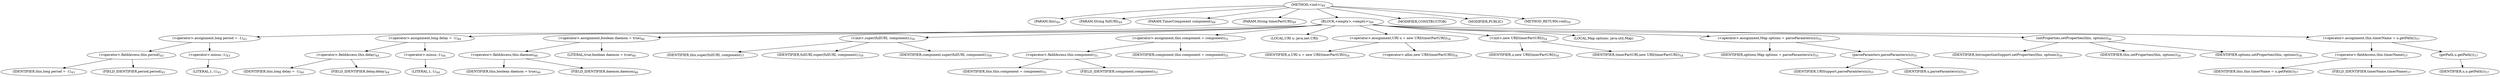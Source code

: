 digraph "&lt;init&gt;" {  
"58" [label = <(METHOD,&lt;init&gt;)<SUB>49</SUB>> ]
"4" [label = <(PARAM,this)<SUB>49</SUB>> ]
"59" [label = <(PARAM,String fullURI)<SUB>49</SUB>> ]
"60" [label = <(PARAM,TimerComponent component)<SUB>49</SUB>> ]
"61" [label = <(PARAM,String timerPartURI)<SUB>49</SUB>> ]
"62" [label = <(BLOCK,&lt;empty&gt;,&lt;empty&gt;)<SUB>49</SUB>> ]
"63" [label = <(&lt;operator&gt;.assignment,long period = -1)<SUB>43</SUB>> ]
"64" [label = <(&lt;operator&gt;.fieldAccess,this.period)<SUB>43</SUB>> ]
"65" [label = <(IDENTIFIER,this,long period = -1)<SUB>43</SUB>> ]
"66" [label = <(FIELD_IDENTIFIER,period,period)<SUB>43</SUB>> ]
"67" [label = <(&lt;operator&gt;.minus,-1)<SUB>43</SUB>> ]
"68" [label = <(LITERAL,1,-1)<SUB>43</SUB>> ]
"69" [label = <(&lt;operator&gt;.assignment,long delay = -1)<SUB>44</SUB>> ]
"70" [label = <(&lt;operator&gt;.fieldAccess,this.delay)<SUB>44</SUB>> ]
"71" [label = <(IDENTIFIER,this,long delay = -1)<SUB>44</SUB>> ]
"72" [label = <(FIELD_IDENTIFIER,delay,delay)<SUB>44</SUB>> ]
"73" [label = <(&lt;operator&gt;.minus,-1)<SUB>44</SUB>> ]
"74" [label = <(LITERAL,1,-1)<SUB>44</SUB>> ]
"75" [label = <(&lt;operator&gt;.assignment,boolean daemon = true)<SUB>46</SUB>> ]
"76" [label = <(&lt;operator&gt;.fieldAccess,this.daemon)<SUB>46</SUB>> ]
"77" [label = <(IDENTIFIER,this,boolean daemon = true)<SUB>46</SUB>> ]
"78" [label = <(FIELD_IDENTIFIER,daemon,daemon)<SUB>46</SUB>> ]
"79" [label = <(LITERAL,true,boolean daemon = true)<SUB>46</SUB>> ]
"80" [label = <(&lt;init&gt;,super(fullURI, component);)<SUB>50</SUB>> ]
"3" [label = <(IDENTIFIER,this,super(fullURI, component);)> ]
"81" [label = <(IDENTIFIER,fullURI,super(fullURI, component);)<SUB>50</SUB>> ]
"82" [label = <(IDENTIFIER,component,super(fullURI, component);)<SUB>50</SUB>> ]
"83" [label = <(&lt;operator&gt;.assignment,this.component = component)<SUB>51</SUB>> ]
"84" [label = <(&lt;operator&gt;.fieldAccess,this.component)<SUB>51</SUB>> ]
"5" [label = <(IDENTIFIER,this,this.component = component)<SUB>51</SUB>> ]
"85" [label = <(FIELD_IDENTIFIER,component,component)<SUB>51</SUB>> ]
"86" [label = <(IDENTIFIER,component,this.component = component)<SUB>51</SUB>> ]
"7" [label = <(LOCAL,URI u: java.net.URI)> ]
"87" [label = <(&lt;operator&gt;.assignment,URI u = new URI(timerPartURI))<SUB>54</SUB>> ]
"88" [label = <(IDENTIFIER,u,URI u = new URI(timerPartURI))<SUB>54</SUB>> ]
"89" [label = <(&lt;operator&gt;.alloc,new URI(timerPartURI))<SUB>54</SUB>> ]
"90" [label = <(&lt;init&gt;,new URI(timerPartURI))<SUB>54</SUB>> ]
"6" [label = <(IDENTIFIER,u,new URI(timerPartURI))<SUB>54</SUB>> ]
"91" [label = <(IDENTIFIER,timerPartURI,new URI(timerPartURI))<SUB>54</SUB>> ]
"92" [label = <(LOCAL,Map options: java.util.Map)> ]
"93" [label = <(&lt;operator&gt;.assignment,Map options = parseParamters(u))<SUB>55</SUB>> ]
"94" [label = <(IDENTIFIER,options,Map options = parseParamters(u))<SUB>55</SUB>> ]
"95" [label = <(parseParamters,parseParamters(u))<SUB>55</SUB>> ]
"96" [label = <(IDENTIFIER,URISupport,parseParamters(u))<SUB>55</SUB>> ]
"97" [label = <(IDENTIFIER,u,parseParamters(u))<SUB>55</SUB>> ]
"98" [label = <(setProperties,setProperties(this, options))<SUB>56</SUB>> ]
"99" [label = <(IDENTIFIER,IntrospectionSupport,setProperties(this, options))<SUB>56</SUB>> ]
"8" [label = <(IDENTIFIER,this,setProperties(this, options))<SUB>56</SUB>> ]
"100" [label = <(IDENTIFIER,options,setProperties(this, options))<SUB>56</SUB>> ]
"101" [label = <(&lt;operator&gt;.assignment,this.timerName = u.getPath())<SUB>57</SUB>> ]
"102" [label = <(&lt;operator&gt;.fieldAccess,this.timerName)<SUB>57</SUB>> ]
"9" [label = <(IDENTIFIER,this,this.timerName = u.getPath())<SUB>57</SUB>> ]
"103" [label = <(FIELD_IDENTIFIER,timerName,timerName)<SUB>57</SUB>> ]
"104" [label = <(getPath,u.getPath())<SUB>57</SUB>> ]
"105" [label = <(IDENTIFIER,u,u.getPath())<SUB>57</SUB>> ]
"106" [label = <(MODIFIER,CONSTRUCTOR)> ]
"107" [label = <(MODIFIER,PUBLIC)> ]
"108" [label = <(METHOD_RETURN,void)<SUB>59</SUB>> ]
  "58" -> "4" 
  "58" -> "59" 
  "58" -> "60" 
  "58" -> "61" 
  "58" -> "62" 
  "58" -> "106" 
  "58" -> "107" 
  "58" -> "108" 
  "62" -> "63" 
  "62" -> "69" 
  "62" -> "75" 
  "62" -> "80" 
  "62" -> "83" 
  "62" -> "7" 
  "62" -> "87" 
  "62" -> "90" 
  "62" -> "92" 
  "62" -> "93" 
  "62" -> "98" 
  "62" -> "101" 
  "63" -> "64" 
  "63" -> "67" 
  "64" -> "65" 
  "64" -> "66" 
  "67" -> "68" 
  "69" -> "70" 
  "69" -> "73" 
  "70" -> "71" 
  "70" -> "72" 
  "73" -> "74" 
  "75" -> "76" 
  "75" -> "79" 
  "76" -> "77" 
  "76" -> "78" 
  "80" -> "3" 
  "80" -> "81" 
  "80" -> "82" 
  "83" -> "84" 
  "83" -> "86" 
  "84" -> "5" 
  "84" -> "85" 
  "87" -> "88" 
  "87" -> "89" 
  "90" -> "6" 
  "90" -> "91" 
  "93" -> "94" 
  "93" -> "95" 
  "95" -> "96" 
  "95" -> "97" 
  "98" -> "99" 
  "98" -> "8" 
  "98" -> "100" 
  "101" -> "102" 
  "101" -> "104" 
  "102" -> "9" 
  "102" -> "103" 
  "104" -> "105" 
}
